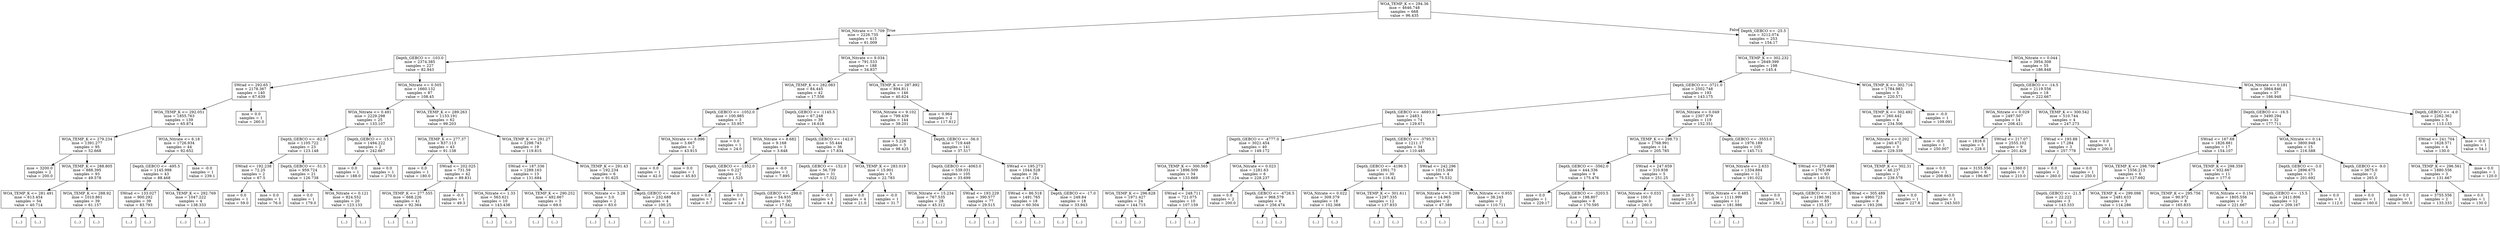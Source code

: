 digraph Tree {
node [shape=box] ;
0 [label="WOA_TEMP_K <= 294.36\nmse = 4646.748\nsamples = 668\nvalue = 96.435"] ;
1 [label="WOA_Nitrate <= 7.709\nmse = 2226.735\nsamples = 415\nvalue = 61.009"] ;
0 -> 1 [labeldistance=2.5, labelangle=45, headlabel="True"] ;
2 [label="Depth_GEBCO <= -103.0\nmse = 2374.385\nsamples = 227\nvalue = 82.943"] ;
1 -> 2 ;
3 [label="SWrad <= 292.65\nmse = 2178.367\nsamples = 140\nvalue = 67.639"] ;
2 -> 3 ;
4 [label="WOA_TEMP_K <= 292.051\nmse = 1855.763\nsamples = 139\nvalue = 65.874"] ;
3 -> 4 ;
5 [label="WOA_TEMP_K <= 279.234\nmse = 1391.277\nsamples = 95\nvalue = 52.668"] ;
4 -> 5 ;
6 [label="mse = 3200.0\nsamples = 2\nvalue = 200.0"] ;
5 -> 6 ;
7 [label="WOA_TEMP_K <= 288.805\nmse = 888.395\nsamples = 93\nvalue = 49.578"] ;
5 -> 7 ;
8 [label="WOA_TEMP_K <= 281.491\nmse = 613.454\nsamples = 54\nvalue = 40.714"] ;
7 -> 8 ;
9 [label="(...)"] ;
8 -> 9 ;
18 [label="(...)"] ;
8 -> 18 ;
93 [label="WOA_TEMP_K <= 288.92\nmse = 1010.861\nsamples = 39\nvalue = 61.157"] ;
7 -> 93 ;
94 [label="(...)"] ;
93 -> 94 ;
95 [label="(...)"] ;
93 -> 95 ;
160 [label="WOA_Nitrate <= 6.18\nmse = 1726.934\nsamples = 44\nvalue = 92.652"] ;
4 -> 160 ;
161 [label="Depth_GEBCO <= -495.5\nmse = 1145.998\nsamples = 43\nvalue = 88.468"] ;
160 -> 161 ;
162 [label="SWrad <= 133.027\nmse = 900.292\nsamples = 39\nvalue = 83.793"] ;
161 -> 162 ;
163 [label="(...)"] ;
162 -> 163 ;
180 [label="(...)"] ;
162 -> 180 ;
227 [label="WOA_TEMP_K <= 292.769\nmse = 1047.222\nsamples = 4\nvalue = 138.333"] ;
161 -> 227 ;
228 [label="(...)"] ;
227 -> 228 ;
231 [label="(...)"] ;
227 -> 231 ;
232 [label="mse = -0.0\nsamples = 1\nvalue = 239.1"] ;
160 -> 232 ;
233 [label="mse = 0.0\nsamples = 1\nvalue = 260.0"] ;
3 -> 233 ;
234 [label="WOA_Nitrate <= 0.505\nmse = 1660.132\nsamples = 87\nvalue = 108.45"] ;
2 -> 234 ;
235 [label="WOA_Nitrate <= 0.491\nmse = 2229.298\nsamples = 25\nvalue = 133.107"] ;
234 -> 235 ;
236 [label="Depth_GEBCO <= -62.5\nmse = 1105.722\nsamples = 23\nvalue = 123.148"] ;
235 -> 236 ;
237 [label="SWrad <= 192.238\nmse = 72.25\nsamples = 2\nvalue = 67.5"] ;
236 -> 237 ;
238 [label="mse = 0.0\nsamples = 1\nvalue = 59.0"] ;
237 -> 238 ;
239 [label="mse = 0.0\nsamples = 1\nvalue = 76.0"] ;
237 -> 239 ;
240 [label="Depth_GEBCO <= -51.5\nmse = 959.724\nsamples = 21\nvalue = 126.738"] ;
236 -> 240 ;
241 [label="mse = 0.0\nsamples = 1\nvalue = 179.0"] ;
240 -> 241 ;
242 [label="WOA_Nitrate <= 0.121\nmse = 824.552\nsamples = 20\nvalue = 123.133"] ;
240 -> 242 ;
243 [label="(...)"] ;
242 -> 243 ;
248 [label="(...)"] ;
242 -> 248 ;
269 [label="Depth_GEBCO <= -15.5\nmse = 1494.222\nsamples = 2\nvalue = 242.667"] ;
235 -> 269 ;
270 [label="mse = 0.0\nsamples = 1\nvalue = 188.0"] ;
269 -> 270 ;
271 [label="mse = 0.0\nsamples = 1\nvalue = 270.0"] ;
269 -> 271 ;
272 [label="WOA_TEMP_K <= 289.263\nmse = 1133.191\nsamples = 62\nvalue = 99.203"] ;
234 -> 272 ;
273 [label="WOA_TEMP_K <= 277.37\nmse = 837.113\nsamples = 43\nvalue = 91.138"] ;
272 -> 273 ;
274 [label="mse = 0.0\nsamples = 1\nvalue = 180.0"] ;
273 -> 274 ;
275 [label="SWrad <= 202.025\nmse = 731.59\nsamples = 42\nvalue = 89.831"] ;
273 -> 275 ;
276 [label="WOA_TEMP_K <= 277.555\nmse = 668.226\nsamples = 41\nvalue = 92.364"] ;
275 -> 276 ;
277 [label="(...)"] ;
276 -> 277 ;
278 [label="(...)"] ;
276 -> 278 ;
339 [label="mse = -0.0\nsamples = 1\nvalue = 49.3"] ;
275 -> 339 ;
340 [label="WOA_TEMP_K <= 291.27\nmse = 1298.743\nsamples = 19\nvalue = 119.815"] ;
272 -> 340 ;
341 [label="SWrad <= 187.336\nmse = 1289.163\nsamples = 13\nvalue = 131.684"] ;
340 -> 341 ;
342 [label="WOA_Nitrate <= 1.33\nmse = 563.621\nsamples = 10\nvalue = 143.438"] ;
341 -> 342 ;
343 [label="(...)"] ;
342 -> 343 ;
346 [label="(...)"] ;
342 -> 346 ;
361 [label="WOA_TEMP_K <= 290.252\nmse = 492.667\nsamples = 3\nvalue = 69.0"] ;
341 -> 361 ;
362 [label="(...)"] ;
361 -> 362 ;
363 [label="(...)"] ;
361 -> 363 ;
366 [label="WOA_TEMP_K <= 291.43\nmse = 192.234\nsamples = 6\nvalue = 91.625"] ;
340 -> 366 ;
367 [label="WOA_Nitrate <= 3.28\nmse = 3.0\nsamples = 2\nvalue = 83.0"] ;
366 -> 367 ;
368 [label="(...)"] ;
367 -> 368 ;
369 [label="(...)"] ;
367 -> 369 ;
370 [label="Depth_GEBCO <= -64.0\nmse = 232.688\nsamples = 4\nvalue = 100.25"] ;
366 -> 370 ;
371 [label="(...)"] ;
370 -> 371 ;
372 [label="(...)"] ;
370 -> 372 ;
375 [label="WOA_Nitrate <= 9.034\nmse = 791.533\nsamples = 188\nvalue = 34.837"] ;
1 -> 375 ;
376 [label="WOA_TEMP_K <= 282.083\nmse = 84.445\nsamples = 42\nvalue = 17.556"] ;
375 -> 376 ;
377 [label="Depth_GEBCO <= -1052.0\nmse = 100.985\nsamples = 3\nvalue = 33.957"] ;
376 -> 377 ;
378 [label="WOA_Nitrate <= 8.096\nmse = 3.667\nsamples = 2\nvalue = 43.915"] ;
377 -> 378 ;
379 [label="mse = 0.0\nsamples = 1\nvalue = 42.0"] ;
378 -> 379 ;
380 [label="mse = 0.0\nsamples = 1\nvalue = 45.83"] ;
378 -> 380 ;
381 [label="mse = 0.0\nsamples = 1\nvalue = 24.0"] ;
377 -> 381 ;
382 [label="Depth_GEBCO <= -1145.5\nmse = 67.248\nsamples = 39\nvalue = 16.618"] ;
376 -> 382 ;
383 [label="WOA_Nitrate <= 8.682\nmse = 9.168\nsamples = 3\nvalue = 3.648"] ;
382 -> 383 ;
384 [label="Depth_GEBCO <= -1352.0\nmse = 0.227\nsamples = 2\nvalue = 1.525"] ;
383 -> 384 ;
385 [label="mse = 0.0\nsamples = 1\nvalue = 0.7"] ;
384 -> 385 ;
386 [label="mse = 0.0\nsamples = 1\nvalue = 1.8"] ;
384 -> 386 ;
387 [label="mse = -0.0\nsamples = 1\nvalue = 7.895"] ;
383 -> 387 ;
388 [label="Depth_GEBCO <= -142.0\nmse = 55.444\nsamples = 36\nvalue = 17.834"] ;
382 -> 388 ;
389 [label="Depth_GEBCO <= -152.0\nmse = 56.739\nsamples = 31\nvalue = 17.322"] ;
388 -> 389 ;
390 [label="Depth_GEBCO <= -298.0\nmse = 54.935\nsamples = 30\nvalue = 17.542"] ;
389 -> 390 ;
391 [label="(...)"] ;
390 -> 391 ;
404 [label="(...)"] ;
390 -> 404 ;
411 [label="mse = -0.0\nsamples = 1\nvalue = 4.8"] ;
389 -> 411 ;
412 [label="WOA_TEMP_K <= 283.019\nmse = 15.901\nsamples = 5\nvalue = 22.783"] ;
388 -> 412 ;
413 [label="mse = 0.0\nsamples = 4\nvalue = 21.0"] ;
412 -> 413 ;
414 [label="mse = -0.0\nsamples = 1\nvalue = 31.7"] ;
412 -> 414 ;
415 [label="WOA_TEMP_K <= 287.892\nmse = 894.811\nsamples = 146\nvalue = 40.624"] ;
375 -> 415 ;
416 [label="WOA_Nitrate <= 9.102\nmse = 799.439\nsamples = 144\nvalue = 39.201"] ;
415 -> 416 ;
417 [label="mse = 5.226\nsamples = 3\nvalue = 98.425"] ;
416 -> 417 ;
418 [label="Depth_GEBCO <= -56.0\nmse = 719.448\nsamples = 141\nvalue = 37.517"] ;
416 -> 418 ;
419 [label="Depth_GEBCO <= -4063.0\nmse = 539.031\nsamples = 105\nvalue = 33.699"] ;
418 -> 419 ;
420 [label="WOA_Nitrate <= 15.234\nmse = 767.535\nsamples = 28\nvalue = 45.312"] ;
419 -> 420 ;
421 [label="(...)"] ;
420 -> 421 ;
432 [label="(...)"] ;
420 -> 432 ;
475 [label="SWrad <= 193.229\nmse = 390.577\nsamples = 77\nvalue = 29.515"] ;
419 -> 475 ;
476 [label="(...)"] ;
475 -> 476 ;
557 [label="(...)"] ;
475 -> 557 ;
620 [label="SWrad <= 195.273\nmse = 1044.528\nsamples = 36\nvalue = 47.124"] ;
418 -> 620 ;
621 [label="SWrad <= 86.518\nmse = 1491.765\nsamples = 18\nvalue = 60.304"] ;
620 -> 621 ;
622 [label="(...)"] ;
621 -> 622 ;
631 [label="(...)"] ;
621 -> 631 ;
634 [label="Depth_GEBCO <= -17.0\nmse = 249.84\nsamples = 18\nvalue = 33.943"] ;
620 -> 634 ;
635 [label="(...)"] ;
634 -> 635 ;
644 [label="(...)"] ;
634 -> 644 ;
645 [label="mse = 0.964\nsamples = 2\nvalue = 117.812"] ;
415 -> 645 ;
646 [label="Depth_GEBCO <= -25.5\nmse = 3212.074\nsamples = 253\nvalue = 154.17"] ;
0 -> 646 [labeldistance=2.5, labelangle=-45, headlabel="False"] ;
647 [label="WOA_TEMP_K <= 302.232\nmse = 2649.399\nsamples = 198\nvalue = 145.4"] ;
646 -> 647 ;
648 [label="Depth_GEBCO <= -3721.0\nmse = 2502.748\nsamples = 193\nvalue = 143.175"] ;
647 -> 648 ;
649 [label="Depth_GEBCO <= -4693.0\nmse = 2483.1\nsamples = 74\nvalue = 129.671"] ;
648 -> 649 ;
650 [label="Depth_GEBCO <= -4777.0\nmse = 3021.454\nsamples = 40\nvalue = 149.172"] ;
649 -> 650 ;
651 [label="WOA_TEMP_K <= 300.565\nmse = 1896.509\nsamples = 34\nvalue = 133.669"] ;
650 -> 651 ;
652 [label="WOA_TEMP_K <= 296.628\nmse = 1971.427\nsamples = 24\nvalue = 144.715"] ;
651 -> 652 ;
653 [label="(...)"] ;
652 -> 653 ;
660 [label="(...)"] ;
652 -> 660 ;
697 [label="SWrad <= 248.711\nmse = 721.075\nsamples = 10\nvalue = 107.159"] ;
651 -> 697 ;
698 [label="(...)"] ;
697 -> 698 ;
707 [label="(...)"] ;
697 -> 707 ;
716 [label="WOA_Nitrate <= 0.023\nmse = 1281.63\nsamples = 6\nvalue = 228.237"] ;
650 -> 716 ;
717 [label="mse = 0.0\nsamples = 2\nvalue = 200.0"] ;
716 -> 717 ;
718 [label="Depth_GEBCO <= -4726.5\nmse = 968.579\nsamples = 4\nvalue = 256.474"] ;
716 -> 718 ;
719 [label="(...)"] ;
718 -> 719 ;
722 [label="(...)"] ;
718 -> 722 ;
725 [label="Depth_GEBCO <= -3795.5\nmse = 1211.17\nsamples = 34\nvalue = 110.485"] ;
649 -> 725 ;
726 [label="Depth_GEBCO <= -4196.5\nmse = 1001.73\nsamples = 30\nvalue = 116.42"] ;
725 -> 726 ;
727 [label="WOA_Nitrate <= 0.022\nmse = 309.379\nsamples = 18\nvalue = 102.368"] ;
726 -> 727 ;
728 [label="(...)"] ;
727 -> 728 ;
731 [label="(...)"] ;
727 -> 731 ;
760 [label="WOA_TEMP_K <= 301.611\nmse = 1297.335\nsamples = 12\nvalue = 137.833"] ;
726 -> 760 ;
761 [label="(...)"] ;
760 -> 761 ;
782 [label="(...)"] ;
760 -> 782 ;
783 [label="SWrad <= 242.296\nmse = 1015.369\nsamples = 4\nvalue = 75.532"] ;
725 -> 783 ;
784 [label="WOA_Nitrate <= 0.209\nmse = 14.965\nsamples = 2\nvalue = 47.389"] ;
783 -> 784 ;
785 [label="(...)"] ;
784 -> 785 ;
786 [label="(...)"] ;
784 -> 786 ;
787 [label="WOA_Nitrate <= 0.955\nmse = 38.243\nsamples = 2\nvalue = 110.711"] ;
783 -> 787 ;
788 [label="(...)"] ;
787 -> 788 ;
789 [label="(...)"] ;
787 -> 789 ;
790 [label="WOA_Nitrate <= 0.049\nmse = 2307.979\nsamples = 119\nvalue = 152.351"] ;
648 -> 790 ;
791 [label="WOA_TEMP_K <= 298.73\nmse = 1768.991\nsamples = 14\nvalue = 205.785"] ;
790 -> 791 ;
792 [label="Depth_GEBCO <= -3562.0\nmse = 444.336\nsamples = 9\nvalue = 175.476"] ;
791 -> 792 ;
793 [label="mse = 0.0\nsamples = 1\nvalue = 229.17"] ;
792 -> 793 ;
794 [label="Depth_GEBCO <= -3203.5\nmse = 198.807\nsamples = 8\nvalue = 170.595"] ;
792 -> 794 ;
795 [label="(...)"] ;
794 -> 795 ;
800 [label="(...)"] ;
794 -> 800 ;
803 [label="SWrad <= 247.659\nmse = 310.938\nsamples = 5\nvalue = 251.25"] ;
791 -> 803 ;
804 [label="WOA_Nitrate <= 0.033\nmse = 100.0\nsamples = 3\nvalue = 260.0"] ;
803 -> 804 ;
805 [label="(...)"] ;
804 -> 805 ;
806 [label="(...)"] ;
804 -> 806 ;
807 [label="mse = 25.0\nsamples = 2\nvalue = 225.0"] ;
803 -> 807 ;
808 [label="Depth_GEBCO <= -3553.0\nmse = 1976.189\nsamples = 105\nvalue = 145.713"] ;
790 -> 808 ;
809 [label="WOA_Nitrate <= 2.633\nmse = 1334.884\nsamples = 12\nvalue = 191.022"] ;
808 -> 809 ;
810 [label="WOA_Nitrate <= 0.485\nmse = 1111.999\nsamples = 11\nvalue = 181.986"] ;
809 -> 810 ;
811 [label="(...)"] ;
810 -> 811 ;
820 [label="(...)"] ;
810 -> 820 ;
825 [label="mse = 0.0\nsamples = 1\nvalue = 236.2"] ;
809 -> 825 ;
826 [label="SWrad <= 275.698\nmse = 1765.99\nsamples = 93\nvalue = 140.01"] ;
808 -> 826 ;
827 [label="Depth_GEBCO <= -130.0\nmse = 1190.381\nsamples = 85\nvalue = 135.137"] ;
826 -> 827 ;
828 [label="(...)"] ;
827 -> 828 ;
883 [label="(...)"] ;
827 -> 883 ;
962 [label="SWrad <= 305.489\nmse = 4960.723\nsamples = 8\nvalue = 193.206"] ;
826 -> 962 ;
963 [label="(...)"] ;
962 -> 963 ;
974 [label="(...)"] ;
962 -> 974 ;
975 [label="WOA_TEMP_K <= 302.716\nmse = 1784.983\nsamples = 5\nvalue = 220.571"] ;
647 -> 975 ;
976 [label="WOA_TEMP_K <= 302.492\nmse = 260.442\nsamples = 4\nvalue = 234.506"] ;
975 -> 976 ;
977 [label="WOA_Nitrate <= 0.202\nmse = 240.472\nsamples = 3\nvalue = 229.339"] ;
976 -> 977 ;
978 [label="WOA_TEMP_K <= 302.31\nmse = 46.237\nsamples = 2\nvalue = 239.578"] ;
977 -> 978 ;
979 [label="mse = 0.0\nsamples = 1\nvalue = 227.8"] ;
978 -> 979 ;
980 [label="mse = -0.0\nsamples = 1\nvalue = 243.503"] ;
978 -> 980 ;
981 [label="mse = 0.0\nsamples = 1\nvalue = 208.863"] ;
977 -> 981 ;
982 [label="mse = -0.0\nsamples = 1\nvalue = 250.007"] ;
976 -> 982 ;
983 [label="mse = -0.0\nsamples = 1\nvalue = 109.091"] ;
975 -> 983 ;
984 [label="WOA_Nitrate <= 0.044\nmse = 3954.308\nsamples = 55\nvalue = 186.848"] ;
646 -> 984 ;
985 [label="Depth_GEBCO <= -14.5\nmse = 2119.556\nsamples = 18\nvalue = 222.667"] ;
984 -> 985 ;
986 [label="WOA_Nitrate <= 0.029\nmse = 2497.507\nsamples = 14\nvalue = 208.421"] ;
985 -> 986 ;
987 [label="mse = 1816.0\nsamples = 5\nvalue = 228.0"] ;
986 -> 987 ;
988 [label="SWrad <= 217.07\nmse = 2555.102\nsamples = 9\nvalue = 201.429"] ;
986 -> 988 ;
989 [label="mse = 3155.556\nsamples = 6\nvalue = 196.667"] ;
988 -> 989 ;
990 [label="mse = 1360.0\nsamples = 3\nvalue = 210.0"] ;
988 -> 990 ;
991 [label="WOA_TEMP_K <= 300.542\nmse = 510.744\nsamples = 4\nvalue = 247.273"] ;
985 -> 991 ;
992 [label="SWrad <= 193.88\nmse = 17.284\nsamples = 3\nvalue = 257.778"] ;
991 -> 992 ;
993 [label="mse = 0.0\nsamples = 2\nvalue = 260.0"] ;
992 -> 993 ;
994 [label="mse = 0.0\nsamples = 1\nvalue = 250.0"] ;
992 -> 994 ;
995 [label="mse = 0.0\nsamples = 1\nvalue = 200.0"] ;
991 -> 995 ;
996 [label="WOA_Nitrate <= 0.181\nmse = 3864.846\nsamples = 37\nvalue = 166.948"] ;
984 -> 996 ;
997 [label="Depth_GEBCO <= -16.5\nmse = 3490.294\nsamples = 32\nvalue = 177.711"] ;
996 -> 997 ;
998 [label="SWrad <= 167.68\nmse = 1826.881\nsamples = 17\nvalue = 154.107"] ;
997 -> 998 ;
999 [label="WOA_TEMP_K <= 298.706\nmse = 1556.213\nsamples = 6\nvalue = 127.692"] ;
998 -> 999 ;
1000 [label="Depth_GEBCO <= -21.5\nmse = 22.222\nsamples = 3\nvalue = 143.333"] ;
999 -> 1000 ;
1001 [label="(...)"] ;
1000 -> 1001 ;
1002 [label="(...)"] ;
1000 -> 1002 ;
1003 [label="WOA_TEMP_K <= 299.098\nmse = 2481.633\nsamples = 3\nvalue = 114.286"] ;
999 -> 1003 ;
1004 [label="(...)"] ;
1003 -> 1004 ;
1005 [label="(...)"] ;
1003 -> 1005 ;
1006 [label="WOA_TEMP_K <= 298.359\nmse = 932.667\nsamples = 11\nvalue = 177.0"] ;
998 -> 1006 ;
1007 [label="WOA_TEMP_K <= 295.756\nmse = 90.972\nsamples = 8\nvalue = 165.833"] ;
1006 -> 1007 ;
1008 [label="(...)"] ;
1007 -> 1008 ;
1009 [label="(...)"] ;
1007 -> 1009 ;
1012 [label="WOA_Nitrate <= 0.154\nmse = 1805.556\nsamples = 3\nvalue = 221.667"] ;
1006 -> 1012 ;
1013 [label="(...)"] ;
1012 -> 1013 ;
1014 [label="(...)"] ;
1012 -> 1014 ;
1015 [label="WOA_Nitrate <= 0.14\nmse = 3800.948\nsamples = 15\nvalue = 216.588"] ;
997 -> 1015 ;
1016 [label="Depth_GEBCO <= -3.0\nmse = 2896.675\nsamples = 13\nvalue = 201.692"] ;
1015 -> 1016 ;
1017 [label="Depth_GEBCO <= -15.5\nmse = 2411.806\nsamples = 12\nvalue = 209.167"] ;
1016 -> 1017 ;
1018 [label="(...)"] ;
1017 -> 1018 ;
1019 [label="(...)"] ;
1017 -> 1019 ;
1030 [label="mse = 0.0\nsamples = 1\nvalue = 112.0"] ;
1016 -> 1030 ;
1031 [label="Depth_GEBCO <= -9.0\nmse = 3675.0\nsamples = 2\nvalue = 265.0"] ;
1015 -> 1031 ;
1032 [label="mse = 0.0\nsamples = 1\nvalue = 160.0"] ;
1031 -> 1032 ;
1033 [label="mse = 0.0\nsamples = 1\nvalue = 300.0"] ;
1031 -> 1033 ;
1034 [label="Depth_GEBCO <= -4.0\nmse = 2262.362\nsamples = 5\nvalue = 113.133"] ;
996 -> 1034 ;
1035 [label="SWrad <= 241.704\nmse = 1628.571\nsamples = 4\nvalue = 130.0"] ;
1034 -> 1035 ;
1036 [label="WOA_TEMP_K <= 296.561\nmse = 1880.556\nsamples = 3\nvalue = 131.667"] ;
1035 -> 1036 ;
1037 [label="mse = 3755.556\nsamples = 2\nvalue = 133.333"] ;
1036 -> 1037 ;
1038 [label="mse = 0.0\nsamples = 1\nvalue = 130.0"] ;
1036 -> 1038 ;
1039 [label="mse = 0.0\nsamples = 1\nvalue = 120.0"] ;
1035 -> 1039 ;
1040 [label="mse = -0.0\nsamples = 1\nvalue = 54.1"] ;
1034 -> 1040 ;
}